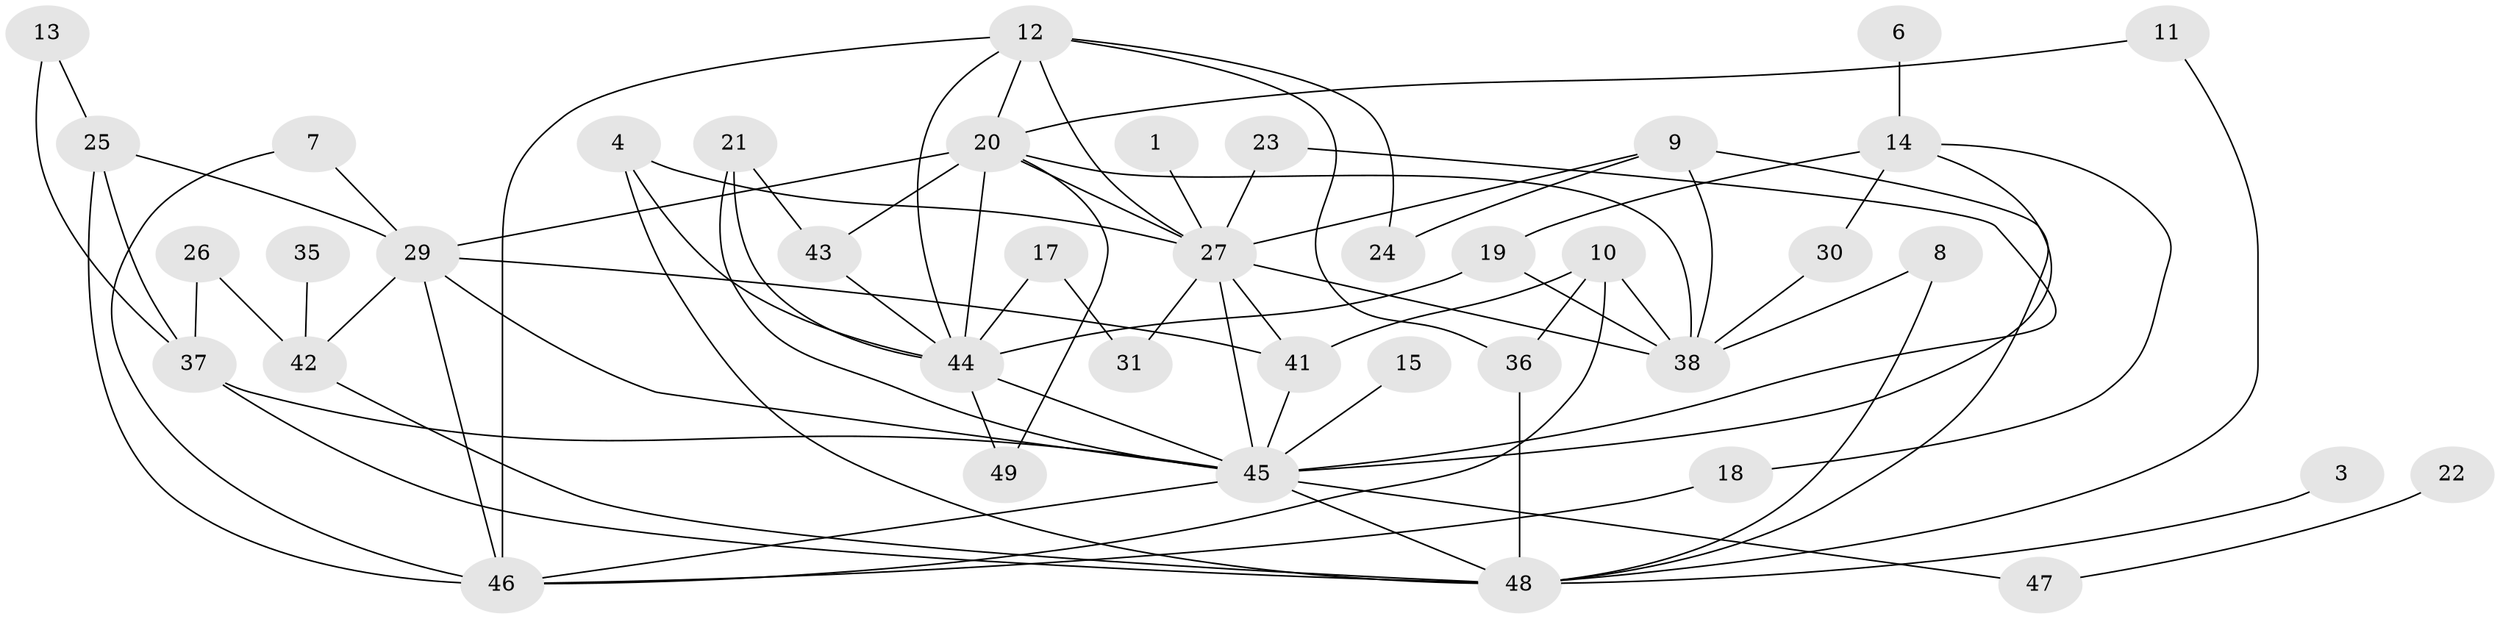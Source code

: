 // original degree distribution, {5: 0.07216494845360824, 1: 0.17525773195876287, 2: 0.32989690721649484, 4: 0.17525773195876287, 0: 0.08247422680412371, 3: 0.12371134020618557, 7: 0.020618556701030927, 8: 0.010309278350515464, 6: 0.010309278350515464}
// Generated by graph-tools (version 1.1) at 2025/25/03/09/25 03:25:15]
// undirected, 40 vertices, 76 edges
graph export_dot {
graph [start="1"]
  node [color=gray90,style=filled];
  1;
  3;
  4;
  6;
  7;
  8;
  9;
  10;
  11;
  12;
  13;
  14;
  15;
  17;
  18;
  19;
  20;
  21;
  22;
  23;
  24;
  25;
  26;
  27;
  29;
  30;
  31;
  35;
  36;
  37;
  38;
  41;
  42;
  43;
  44;
  45;
  46;
  47;
  48;
  49;
  1 -- 27 [weight=1.0];
  3 -- 48 [weight=1.0];
  4 -- 27 [weight=1.0];
  4 -- 44 [weight=1.0];
  4 -- 48 [weight=1.0];
  6 -- 14 [weight=1.0];
  7 -- 29 [weight=1.0];
  7 -- 46 [weight=1.0];
  8 -- 38 [weight=1.0];
  8 -- 48 [weight=1.0];
  9 -- 24 [weight=1.0];
  9 -- 27 [weight=1.0];
  9 -- 38 [weight=1.0];
  9 -- 48 [weight=1.0];
  10 -- 36 [weight=1.0];
  10 -- 38 [weight=1.0];
  10 -- 41 [weight=1.0];
  10 -- 46 [weight=1.0];
  11 -- 20 [weight=1.0];
  11 -- 48 [weight=1.0];
  12 -- 20 [weight=1.0];
  12 -- 24 [weight=1.0];
  12 -- 27 [weight=1.0];
  12 -- 36 [weight=1.0];
  12 -- 44 [weight=1.0];
  12 -- 46 [weight=1.0];
  13 -- 25 [weight=1.0];
  13 -- 37 [weight=1.0];
  14 -- 18 [weight=1.0];
  14 -- 19 [weight=1.0];
  14 -- 30 [weight=1.0];
  14 -- 45 [weight=1.0];
  15 -- 45 [weight=1.0];
  17 -- 31 [weight=1.0];
  17 -- 44 [weight=1.0];
  18 -- 46 [weight=1.0];
  19 -- 38 [weight=1.0];
  19 -- 44 [weight=1.0];
  20 -- 27 [weight=1.0];
  20 -- 29 [weight=1.0];
  20 -- 38 [weight=1.0];
  20 -- 43 [weight=1.0];
  20 -- 44 [weight=1.0];
  20 -- 49 [weight=1.0];
  21 -- 43 [weight=1.0];
  21 -- 44 [weight=1.0];
  21 -- 45 [weight=1.0];
  22 -- 47 [weight=1.0];
  23 -- 27 [weight=1.0];
  23 -- 45 [weight=1.0];
  25 -- 29 [weight=1.0];
  25 -- 37 [weight=1.0];
  25 -- 46 [weight=1.0];
  26 -- 37 [weight=1.0];
  26 -- 42 [weight=1.0];
  27 -- 31 [weight=1.0];
  27 -- 38 [weight=1.0];
  27 -- 41 [weight=1.0];
  27 -- 45 [weight=1.0];
  29 -- 41 [weight=1.0];
  29 -- 42 [weight=1.0];
  29 -- 45 [weight=1.0];
  29 -- 46 [weight=1.0];
  30 -- 38 [weight=1.0];
  35 -- 42 [weight=1.0];
  36 -- 48 [weight=1.0];
  37 -- 45 [weight=1.0];
  37 -- 48 [weight=1.0];
  41 -- 45 [weight=1.0];
  42 -- 48 [weight=1.0];
  43 -- 44 [weight=1.0];
  44 -- 45 [weight=1.0];
  44 -- 49 [weight=1.0];
  45 -- 46 [weight=1.0];
  45 -- 47 [weight=1.0];
  45 -- 48 [weight=1.0];
}
